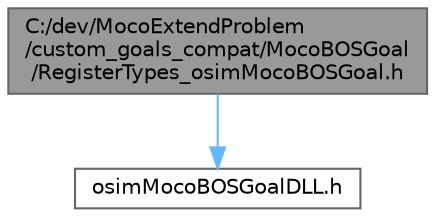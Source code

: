 digraph "C:/dev/MocoExtendProblem/custom_goals_compat/MocoBOSGoal/RegisterTypes_osimMocoBOSGoal.h"
{
 // LATEX_PDF_SIZE
  bgcolor="transparent";
  edge [fontname=Helvetica,fontsize=10,labelfontname=Helvetica,labelfontsize=10];
  node [fontname=Helvetica,fontsize=10,shape=box,height=0.2,width=0.4];
  Node1 [id="Node000001",label="C:/dev/MocoExtendProblem\l/custom_goals_compat/MocoBOSGoal\l/RegisterTypes_osimMocoBOSGoal.h",height=0.2,width=0.4,color="gray40", fillcolor="grey60", style="filled", fontcolor="black",tooltip=" "];
  Node1 -> Node2 [id="edge1_Node000001_Node000002",color="steelblue1",style="solid",tooltip=" "];
  Node2 [id="Node000002",label="osimMocoBOSGoalDLL.h",height=0.2,width=0.4,color="grey40", fillcolor="white", style="filled",URL="$compat_2_moco_b_o_s_goal_2osim_moco_b_o_s_goal_d_l_l_8h.html",tooltip=" "];
}
